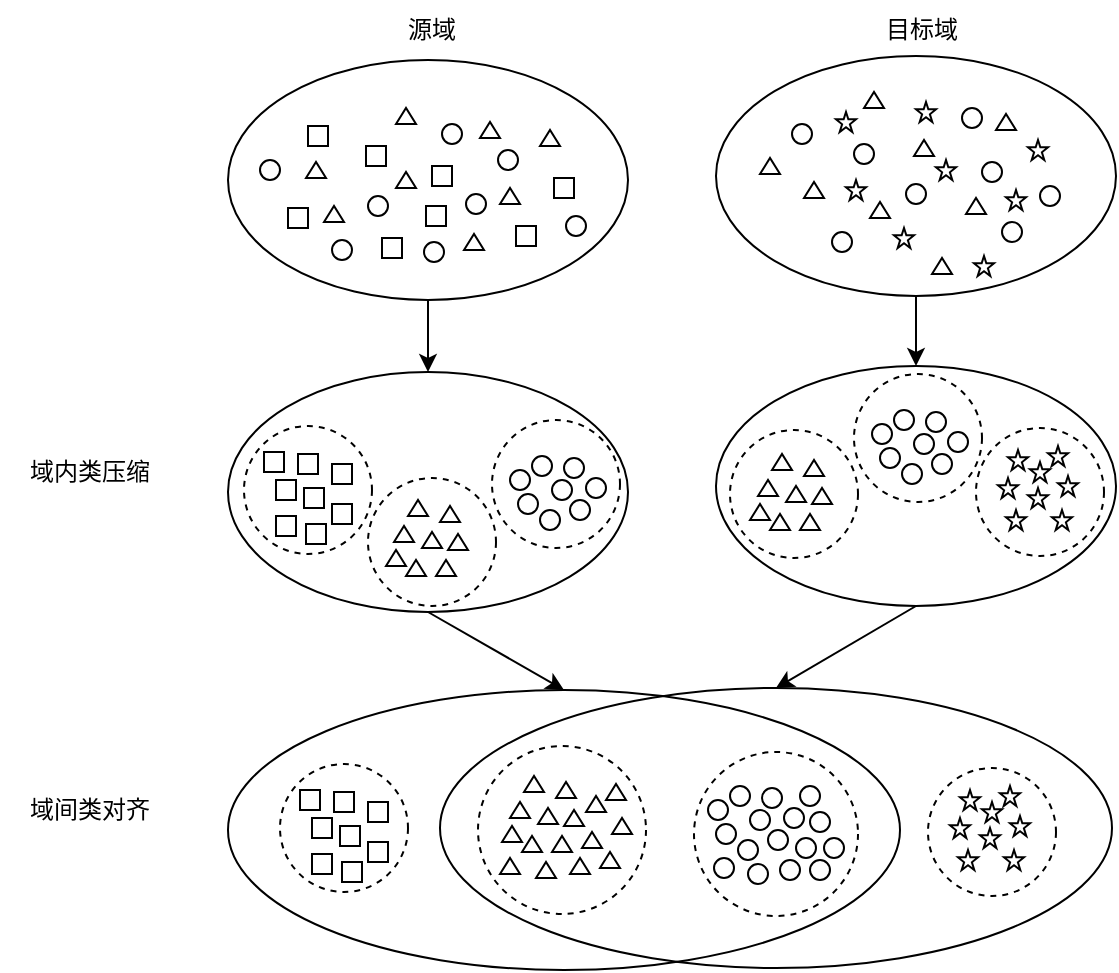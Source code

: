 <mxfile version="20.8.4" type="github">
  <diagram id="UIQf2Zyly3MtFe-4tsnq" name="第 1 页">
    <mxGraphModel dx="1221" dy="731" grid="1" gridSize="10" guides="1" tooltips="1" connect="1" arrows="1" fold="1" page="1" pageScale="1" pageWidth="827" pageHeight="1169" math="0" shadow="0">
      <root>
        <mxCell id="0" />
        <mxCell id="1" parent="0" />
        <mxCell id="M1gGGHgAKyljeOJT9MuP-202" style="edgeStyle=none;rounded=0;orthogonalLoop=1;jettySize=auto;html=1;exitX=0.5;exitY=1;exitDx=0;exitDy=0;entryX=0.5;entryY=0;entryDx=0;entryDy=0;" edge="1" parent="1" source="M1gGGHgAKyljeOJT9MuP-139" target="M1gGGHgAKyljeOJT9MuP-141">
          <mxGeometry relative="1" as="geometry" />
        </mxCell>
        <mxCell id="M1gGGHgAKyljeOJT9MuP-139" value="" style="ellipse;whiteSpace=wrap;html=1;" vertex="1" parent="1">
          <mxGeometry x="398" y="288" width="200" height="120" as="geometry" />
        </mxCell>
        <mxCell id="M1gGGHgAKyljeOJT9MuP-200" style="rounded=0;orthogonalLoop=1;jettySize=auto;html=1;exitX=0.5;exitY=1;exitDx=0;exitDy=0;entryX=0.5;entryY=0;entryDx=0;entryDy=0;" edge="1" parent="1" source="M1gGGHgAKyljeOJT9MuP-138" target="M1gGGHgAKyljeOJT9MuP-140">
          <mxGeometry relative="1" as="geometry" />
        </mxCell>
        <mxCell id="M1gGGHgAKyljeOJT9MuP-138" value="" style="ellipse;whiteSpace=wrap;html=1;" vertex="1" parent="1">
          <mxGeometry x="154" y="291" width="200" height="120" as="geometry" />
        </mxCell>
        <mxCell id="M1gGGHgAKyljeOJT9MuP-112" value="" style="ellipse;whiteSpace=wrap;html=1;aspect=fixed;shadow=0;dashed=1;" vertex="1" parent="1">
          <mxGeometry x="528" y="319" width="64" height="64" as="geometry" />
        </mxCell>
        <mxCell id="M1gGGHgAKyljeOJT9MuP-103" value="" style="ellipse;whiteSpace=wrap;html=1;aspect=fixed;shadow=0;dashed=1;" vertex="1" parent="1">
          <mxGeometry x="405" y="320" width="64" height="64" as="geometry" />
        </mxCell>
        <mxCell id="M1gGGHgAKyljeOJT9MuP-57" value="" style="ellipse;whiteSpace=wrap;html=1;aspect=fixed;shadow=0;dashed=1;" vertex="1" parent="1">
          <mxGeometry x="224" y="344" width="64" height="64" as="geometry" />
        </mxCell>
        <mxCell id="M1gGGHgAKyljeOJT9MuP-198" style="edgeStyle=orthogonalEdgeStyle;rounded=0;orthogonalLoop=1;jettySize=auto;html=1;exitX=0.5;exitY=1;exitDx=0;exitDy=0;entryX=0.5;entryY=0;entryDx=0;entryDy=0;" edge="1" parent="1" source="M1gGGHgAKyljeOJT9MuP-1" target="M1gGGHgAKyljeOJT9MuP-138">
          <mxGeometry relative="1" as="geometry" />
        </mxCell>
        <mxCell id="M1gGGHgAKyljeOJT9MuP-1" value="" style="ellipse;whiteSpace=wrap;html=1;" vertex="1" parent="1">
          <mxGeometry x="154" y="135" width="200" height="120" as="geometry" />
        </mxCell>
        <mxCell id="M1gGGHgAKyljeOJT9MuP-12" value="" style="verticalLabelPosition=bottom;verticalAlign=top;html=1;shape=mxgraph.basic.acute_triangle;dx=0.5;" vertex="1" parent="1">
          <mxGeometry x="244" y="355" width="10" height="8" as="geometry" />
        </mxCell>
        <mxCell id="M1gGGHgAKyljeOJT9MuP-16" value="源域" style="text;html=1;strokeColor=none;fillColor=none;align=center;verticalAlign=middle;whiteSpace=wrap;rounded=0;" vertex="1" parent="1">
          <mxGeometry x="226" y="105" width="60" height="30" as="geometry" />
        </mxCell>
        <mxCell id="M1gGGHgAKyljeOJT9MuP-17" value="目标域" style="text;html=1;strokeColor=none;fillColor=none;align=center;verticalAlign=middle;whiteSpace=wrap;rounded=0;" vertex="1" parent="1">
          <mxGeometry x="471" y="105" width="60" height="30" as="geometry" />
        </mxCell>
        <mxCell id="M1gGGHgAKyljeOJT9MuP-39" value="" style="verticalLabelPosition=bottom;verticalAlign=top;html=1;shape=mxgraph.basic.acute_triangle;dx=0.5;" vertex="1" parent="1">
          <mxGeometry x="237" y="368" width="10" height="8" as="geometry" />
        </mxCell>
        <mxCell id="M1gGGHgAKyljeOJT9MuP-40" value="" style="verticalLabelPosition=bottom;verticalAlign=top;html=1;shape=mxgraph.basic.acute_triangle;dx=0.5;" vertex="1" parent="1">
          <mxGeometry x="260" y="358" width="10" height="8" as="geometry" />
        </mxCell>
        <mxCell id="M1gGGHgAKyljeOJT9MuP-41" value="" style="verticalLabelPosition=bottom;verticalAlign=top;html=1;shape=mxgraph.basic.acute_triangle;dx=0.5;" vertex="1" parent="1">
          <mxGeometry x="251" y="371" width="10" height="8" as="geometry" />
        </mxCell>
        <mxCell id="M1gGGHgAKyljeOJT9MuP-42" value="" style="verticalLabelPosition=bottom;verticalAlign=top;html=1;shape=mxgraph.basic.acute_triangle;dx=0.5;" vertex="1" parent="1">
          <mxGeometry x="264" y="372" width="10" height="8" as="geometry" />
        </mxCell>
        <mxCell id="M1gGGHgAKyljeOJT9MuP-43" value="" style="verticalLabelPosition=bottom;verticalAlign=top;html=1;shape=mxgraph.basic.acute_triangle;dx=0.5;" vertex="1" parent="1">
          <mxGeometry x="243" y="385" width="10" height="8" as="geometry" />
        </mxCell>
        <mxCell id="M1gGGHgAKyljeOJT9MuP-44" value="" style="verticalLabelPosition=bottom;verticalAlign=top;html=1;shape=mxgraph.basic.acute_triangle;dx=0.5;" vertex="1" parent="1">
          <mxGeometry x="258" y="385" width="10" height="8" as="geometry" />
        </mxCell>
        <mxCell id="M1gGGHgAKyljeOJT9MuP-45" value="" style="verticalLabelPosition=bottom;verticalAlign=top;html=1;shape=mxgraph.basic.acute_triangle;dx=0.5;" vertex="1" parent="1">
          <mxGeometry x="233" y="380" width="10" height="8" as="geometry" />
        </mxCell>
        <mxCell id="M1gGGHgAKyljeOJT9MuP-58" value="" style="ellipse;whiteSpace=wrap;html=1;aspect=fixed;shadow=0;dashed=1;" vertex="1" parent="1">
          <mxGeometry x="162" y="318" width="64" height="64" as="geometry" />
        </mxCell>
        <mxCell id="M1gGGHgAKyljeOJT9MuP-10" value="" style="verticalLabelPosition=bottom;verticalAlign=top;html=1;shape=mxgraph.basic.rect;fillColor2=none;strokeWidth=1;size=20;indent=5;" vertex="1" parent="1">
          <mxGeometry x="172" y="331" width="10" height="10" as="geometry" />
        </mxCell>
        <mxCell id="M1gGGHgAKyljeOJT9MuP-32" value="" style="verticalLabelPosition=bottom;verticalAlign=top;html=1;shape=mxgraph.basic.rect;fillColor2=none;strokeWidth=1;size=20;indent=5;" vertex="1" parent="1">
          <mxGeometry x="178" y="345" width="10" height="10" as="geometry" />
        </mxCell>
        <mxCell id="M1gGGHgAKyljeOJT9MuP-33" value="" style="verticalLabelPosition=bottom;verticalAlign=top;html=1;shape=mxgraph.basic.rect;fillColor2=none;strokeWidth=1;size=20;indent=5;" vertex="1" parent="1">
          <mxGeometry x="192" y="349" width="10" height="10" as="geometry" />
        </mxCell>
        <mxCell id="M1gGGHgAKyljeOJT9MuP-34" value="" style="verticalLabelPosition=bottom;verticalAlign=top;html=1;shape=mxgraph.basic.rect;fillColor2=none;strokeWidth=1;size=20;indent=5;" vertex="1" parent="1">
          <mxGeometry x="189" y="332" width="10" height="10" as="geometry" />
        </mxCell>
        <mxCell id="M1gGGHgAKyljeOJT9MuP-35" value="" style="verticalLabelPosition=bottom;verticalAlign=top;html=1;shape=mxgraph.basic.rect;fillColor2=none;strokeWidth=1;size=20;indent=5;" vertex="1" parent="1">
          <mxGeometry x="206" y="337" width="10" height="10" as="geometry" />
        </mxCell>
        <mxCell id="M1gGGHgAKyljeOJT9MuP-36" value="" style="verticalLabelPosition=bottom;verticalAlign=top;html=1;shape=mxgraph.basic.rect;fillColor2=none;strokeWidth=1;size=20;indent=5;" vertex="1" parent="1">
          <mxGeometry x="178" y="363" width="10" height="10" as="geometry" />
        </mxCell>
        <mxCell id="M1gGGHgAKyljeOJT9MuP-37" value="" style="verticalLabelPosition=bottom;verticalAlign=top;html=1;shape=mxgraph.basic.rect;fillColor2=none;strokeWidth=1;size=20;indent=5;" vertex="1" parent="1">
          <mxGeometry x="206" y="357" width="10" height="10" as="geometry" />
        </mxCell>
        <mxCell id="M1gGGHgAKyljeOJT9MuP-38" value="" style="verticalLabelPosition=bottom;verticalAlign=top;html=1;shape=mxgraph.basic.rect;fillColor2=none;strokeWidth=1;size=20;indent=5;" vertex="1" parent="1">
          <mxGeometry x="193" y="367" width="10" height="10" as="geometry" />
        </mxCell>
        <mxCell id="M1gGGHgAKyljeOJT9MuP-56" value="" style="ellipse;whiteSpace=wrap;html=1;aspect=fixed;shadow=0;dashed=1;" vertex="1" parent="1">
          <mxGeometry x="286" y="315" width="64" height="64" as="geometry" />
        </mxCell>
        <mxCell id="M1gGGHgAKyljeOJT9MuP-46" value="" style="ellipse;whiteSpace=wrap;html=1;aspect=fixed;" vertex="1" parent="1">
          <mxGeometry x="306" y="333" width="10" height="10" as="geometry" />
        </mxCell>
        <mxCell id="M1gGGHgAKyljeOJT9MuP-47" value="" style="ellipse;whiteSpace=wrap;html=1;aspect=fixed;" vertex="1" parent="1">
          <mxGeometry x="316" y="345" width="10" height="10" as="geometry" />
        </mxCell>
        <mxCell id="M1gGGHgAKyljeOJT9MuP-48" value="" style="ellipse;whiteSpace=wrap;html=1;aspect=fixed;" vertex="1" parent="1">
          <mxGeometry x="299" y="352" width="10" height="10" as="geometry" />
        </mxCell>
        <mxCell id="M1gGGHgAKyljeOJT9MuP-49" value="" style="ellipse;whiteSpace=wrap;html=1;aspect=fixed;" vertex="1" parent="1">
          <mxGeometry x="310" y="360" width="10" height="10" as="geometry" />
        </mxCell>
        <mxCell id="M1gGGHgAKyljeOJT9MuP-50" value="" style="ellipse;whiteSpace=wrap;html=1;aspect=fixed;" vertex="1" parent="1">
          <mxGeometry x="325" y="355" width="10" height="10" as="geometry" />
        </mxCell>
        <mxCell id="M1gGGHgAKyljeOJT9MuP-51" value="" style="ellipse;whiteSpace=wrap;html=1;aspect=fixed;" vertex="1" parent="1">
          <mxGeometry x="322" y="334" width="10" height="10" as="geometry" />
        </mxCell>
        <mxCell id="M1gGGHgAKyljeOJT9MuP-52" value="" style="ellipse;whiteSpace=wrap;html=1;aspect=fixed;" vertex="1" parent="1">
          <mxGeometry x="295" y="340" width="10" height="10" as="geometry" />
        </mxCell>
        <mxCell id="M1gGGHgAKyljeOJT9MuP-53" value="" style="ellipse;whiteSpace=wrap;html=1;aspect=fixed;" vertex="1" parent="1">
          <mxGeometry x="333" y="344" width="10" height="10" as="geometry" />
        </mxCell>
        <mxCell id="M1gGGHgAKyljeOJT9MuP-59" value="" style="verticalLabelPosition=bottom;verticalAlign=top;html=1;shape=mxgraph.basic.rect;fillColor2=none;strokeWidth=1;size=20;indent=5;" vertex="1" parent="1">
          <mxGeometry x="194" y="168" width="10" height="10" as="geometry" />
        </mxCell>
        <mxCell id="M1gGGHgAKyljeOJT9MuP-60" value="" style="verticalLabelPosition=bottom;verticalAlign=top;html=1;shape=mxgraph.basic.acute_triangle;dx=0.5;" vertex="1" parent="1">
          <mxGeometry x="280" y="166" width="10" height="8" as="geometry" />
        </mxCell>
        <mxCell id="M1gGGHgAKyljeOJT9MuP-61" value="" style="ellipse;whiteSpace=wrap;html=1;aspect=fixed;" vertex="1" parent="1">
          <mxGeometry x="224" y="203" width="10" height="10" as="geometry" />
        </mxCell>
        <mxCell id="M1gGGHgAKyljeOJT9MuP-62" value="" style="verticalLabelPosition=bottom;verticalAlign=top;html=1;shape=mxgraph.basic.rect;fillColor2=none;strokeWidth=1;size=20;indent=5;" vertex="1" parent="1">
          <mxGeometry x="223" y="178" width="10" height="10" as="geometry" />
        </mxCell>
        <mxCell id="M1gGGHgAKyljeOJT9MuP-63" value="" style="verticalLabelPosition=bottom;verticalAlign=top;html=1;shape=mxgraph.basic.rect;fillColor2=none;strokeWidth=1;size=20;indent=5;" vertex="1" parent="1">
          <mxGeometry x="256" y="188" width="10" height="10" as="geometry" />
        </mxCell>
        <mxCell id="M1gGGHgAKyljeOJT9MuP-64" value="" style="verticalLabelPosition=bottom;verticalAlign=top;html=1;shape=mxgraph.basic.rect;fillColor2=none;strokeWidth=1;size=20;indent=5;" vertex="1" parent="1">
          <mxGeometry x="231" y="224" width="10" height="10" as="geometry" />
        </mxCell>
        <mxCell id="M1gGGHgAKyljeOJT9MuP-65" value="" style="verticalLabelPosition=bottom;verticalAlign=top;html=1;shape=mxgraph.basic.rect;fillColor2=none;strokeWidth=1;size=20;indent=5;" vertex="1" parent="1">
          <mxGeometry x="253" y="208" width="10" height="10" as="geometry" />
        </mxCell>
        <mxCell id="M1gGGHgAKyljeOJT9MuP-66" value="" style="verticalLabelPosition=bottom;verticalAlign=top;html=1;shape=mxgraph.basic.rect;fillColor2=none;strokeWidth=1;size=20;indent=5;" vertex="1" parent="1">
          <mxGeometry x="298" y="218" width="10" height="10" as="geometry" />
        </mxCell>
        <mxCell id="M1gGGHgAKyljeOJT9MuP-67" value="" style="verticalLabelPosition=bottom;verticalAlign=top;html=1;shape=mxgraph.basic.rect;fillColor2=none;strokeWidth=1;size=20;indent=5;" vertex="1" parent="1">
          <mxGeometry x="317" y="194" width="10" height="10" as="geometry" />
        </mxCell>
        <mxCell id="M1gGGHgAKyljeOJT9MuP-68" value="" style="verticalLabelPosition=bottom;verticalAlign=top;html=1;shape=mxgraph.basic.rect;fillColor2=none;strokeWidth=1;size=20;indent=5;" vertex="1" parent="1">
          <mxGeometry x="184" y="209" width="10" height="10" as="geometry" />
        </mxCell>
        <mxCell id="M1gGGHgAKyljeOJT9MuP-70" value="" style="verticalLabelPosition=bottom;verticalAlign=top;html=1;shape=mxgraph.basic.acute_triangle;dx=0.5;" vertex="1" parent="1">
          <mxGeometry x="290" y="199" width="10" height="8" as="geometry" />
        </mxCell>
        <mxCell id="M1gGGHgAKyljeOJT9MuP-71" value="" style="verticalLabelPosition=bottom;verticalAlign=top;html=1;shape=mxgraph.basic.acute_triangle;dx=0.5;" vertex="1" parent="1">
          <mxGeometry x="193" y="186" width="10" height="8" as="geometry" />
        </mxCell>
        <mxCell id="M1gGGHgAKyljeOJT9MuP-72" value="" style="verticalLabelPosition=bottom;verticalAlign=top;html=1;shape=mxgraph.basic.acute_triangle;dx=0.5;" vertex="1" parent="1">
          <mxGeometry x="310" y="170" width="10" height="8" as="geometry" />
        </mxCell>
        <mxCell id="M1gGGHgAKyljeOJT9MuP-73" value="" style="verticalLabelPosition=bottom;verticalAlign=top;html=1;shape=mxgraph.basic.acute_triangle;dx=0.5;" vertex="1" parent="1">
          <mxGeometry x="202" y="208" width="10" height="8" as="geometry" />
        </mxCell>
        <mxCell id="M1gGGHgAKyljeOJT9MuP-74" value="" style="verticalLabelPosition=bottom;verticalAlign=top;html=1;shape=mxgraph.basic.acute_triangle;dx=0.5;" vertex="1" parent="1">
          <mxGeometry x="272" y="222" width="10" height="8" as="geometry" />
        </mxCell>
        <mxCell id="M1gGGHgAKyljeOJT9MuP-75" value="" style="verticalLabelPosition=bottom;verticalAlign=top;html=1;shape=mxgraph.basic.acute_triangle;dx=0.5;" vertex="1" parent="1">
          <mxGeometry x="238" y="159" width="10" height="8" as="geometry" />
        </mxCell>
        <mxCell id="M1gGGHgAKyljeOJT9MuP-76" value="" style="verticalLabelPosition=bottom;verticalAlign=top;html=1;shape=mxgraph.basic.acute_triangle;dx=0.5;" vertex="1" parent="1">
          <mxGeometry x="238" y="191" width="10" height="8" as="geometry" />
        </mxCell>
        <mxCell id="M1gGGHgAKyljeOJT9MuP-77" value="" style="ellipse;whiteSpace=wrap;html=1;aspect=fixed;" vertex="1" parent="1">
          <mxGeometry x="170" y="185" width="10" height="10" as="geometry" />
        </mxCell>
        <mxCell id="M1gGGHgAKyljeOJT9MuP-78" value="" style="ellipse;whiteSpace=wrap;html=1;aspect=fixed;" vertex="1" parent="1">
          <mxGeometry x="252" y="226" width="10" height="10" as="geometry" />
        </mxCell>
        <mxCell id="M1gGGHgAKyljeOJT9MuP-79" value="" style="ellipse;whiteSpace=wrap;html=1;aspect=fixed;" vertex="1" parent="1">
          <mxGeometry x="273" y="202" width="10" height="10" as="geometry" />
        </mxCell>
        <mxCell id="M1gGGHgAKyljeOJT9MuP-80" value="" style="ellipse;whiteSpace=wrap;html=1;aspect=fixed;" vertex="1" parent="1">
          <mxGeometry x="261" y="167" width="10" height="10" as="geometry" />
        </mxCell>
        <mxCell id="M1gGGHgAKyljeOJT9MuP-81" value="" style="ellipse;whiteSpace=wrap;html=1;aspect=fixed;" vertex="1" parent="1">
          <mxGeometry x="289" y="180" width="10" height="10" as="geometry" />
        </mxCell>
        <mxCell id="M1gGGHgAKyljeOJT9MuP-82" value="" style="ellipse;whiteSpace=wrap;html=1;aspect=fixed;" vertex="1" parent="1">
          <mxGeometry x="206" y="225" width="10" height="10" as="geometry" />
        </mxCell>
        <mxCell id="M1gGGHgAKyljeOJT9MuP-83" value="" style="ellipse;whiteSpace=wrap;html=1;aspect=fixed;" vertex="1" parent="1">
          <mxGeometry x="323" y="213" width="10" height="10" as="geometry" />
        </mxCell>
        <mxCell id="M1gGGHgAKyljeOJT9MuP-199" style="edgeStyle=orthogonalEdgeStyle;rounded=0;orthogonalLoop=1;jettySize=auto;html=1;exitX=0.5;exitY=1;exitDx=0;exitDy=0;entryX=0.5;entryY=0;entryDx=0;entryDy=0;" edge="1" parent="1" source="M1gGGHgAKyljeOJT9MuP-85" target="M1gGGHgAKyljeOJT9MuP-139">
          <mxGeometry relative="1" as="geometry" />
        </mxCell>
        <mxCell id="M1gGGHgAKyljeOJT9MuP-85" value="" style="ellipse;whiteSpace=wrap;html=1;" vertex="1" parent="1">
          <mxGeometry x="398" y="133" width="200" height="120" as="geometry" />
        </mxCell>
        <mxCell id="M1gGGHgAKyljeOJT9MuP-86" value="" style="verticalLabelPosition=bottom;verticalAlign=top;html=1;shape=mxgraph.basic.acute_triangle;dx=0.5;" vertex="1" parent="1">
          <mxGeometry x="426" y="332" width="10" height="8" as="geometry" />
        </mxCell>
        <mxCell id="M1gGGHgAKyljeOJT9MuP-87" value="" style="verticalLabelPosition=bottom;verticalAlign=top;html=1;shape=mxgraph.basic.acute_triangle;dx=0.5;" vertex="1" parent="1">
          <mxGeometry x="419" y="345" width="10" height="8" as="geometry" />
        </mxCell>
        <mxCell id="M1gGGHgAKyljeOJT9MuP-88" value="" style="verticalLabelPosition=bottom;verticalAlign=top;html=1;shape=mxgraph.basic.acute_triangle;dx=0.5;" vertex="1" parent="1">
          <mxGeometry x="442" y="335" width="10" height="8" as="geometry" />
        </mxCell>
        <mxCell id="M1gGGHgAKyljeOJT9MuP-89" value="" style="verticalLabelPosition=bottom;verticalAlign=top;html=1;shape=mxgraph.basic.acute_triangle;dx=0.5;" vertex="1" parent="1">
          <mxGeometry x="433" y="348" width="10" height="8" as="geometry" />
        </mxCell>
        <mxCell id="M1gGGHgAKyljeOJT9MuP-90" value="" style="verticalLabelPosition=bottom;verticalAlign=top;html=1;shape=mxgraph.basic.acute_triangle;dx=0.5;" vertex="1" parent="1">
          <mxGeometry x="446" y="349" width="10" height="8" as="geometry" />
        </mxCell>
        <mxCell id="M1gGGHgAKyljeOJT9MuP-91" value="" style="verticalLabelPosition=bottom;verticalAlign=top;html=1;shape=mxgraph.basic.acute_triangle;dx=0.5;" vertex="1" parent="1">
          <mxGeometry x="425" y="362" width="10" height="8" as="geometry" />
        </mxCell>
        <mxCell id="M1gGGHgAKyljeOJT9MuP-92" value="" style="verticalLabelPosition=bottom;verticalAlign=top;html=1;shape=mxgraph.basic.acute_triangle;dx=0.5;" vertex="1" parent="1">
          <mxGeometry x="440" y="362" width="10" height="8" as="geometry" />
        </mxCell>
        <mxCell id="M1gGGHgAKyljeOJT9MuP-93" value="" style="verticalLabelPosition=bottom;verticalAlign=top;html=1;shape=mxgraph.basic.acute_triangle;dx=0.5;" vertex="1" parent="1">
          <mxGeometry x="415" y="357" width="10" height="8" as="geometry" />
        </mxCell>
        <mxCell id="M1gGGHgAKyljeOJT9MuP-94" value="" style="ellipse;whiteSpace=wrap;html=1;aspect=fixed;shadow=0;dashed=1;" vertex="1" parent="1">
          <mxGeometry x="467" y="292" width="64" height="64" as="geometry" />
        </mxCell>
        <mxCell id="M1gGGHgAKyljeOJT9MuP-95" value="" style="ellipse;whiteSpace=wrap;html=1;aspect=fixed;" vertex="1" parent="1">
          <mxGeometry x="487" y="310" width="10" height="10" as="geometry" />
        </mxCell>
        <mxCell id="M1gGGHgAKyljeOJT9MuP-96" value="" style="ellipse;whiteSpace=wrap;html=1;aspect=fixed;" vertex="1" parent="1">
          <mxGeometry x="497" y="322" width="10" height="10" as="geometry" />
        </mxCell>
        <mxCell id="M1gGGHgAKyljeOJT9MuP-97" value="" style="ellipse;whiteSpace=wrap;html=1;aspect=fixed;" vertex="1" parent="1">
          <mxGeometry x="480" y="329" width="10" height="10" as="geometry" />
        </mxCell>
        <mxCell id="M1gGGHgAKyljeOJT9MuP-98" value="" style="ellipse;whiteSpace=wrap;html=1;aspect=fixed;" vertex="1" parent="1">
          <mxGeometry x="491" y="337" width="10" height="10" as="geometry" />
        </mxCell>
        <mxCell id="M1gGGHgAKyljeOJT9MuP-99" value="" style="ellipse;whiteSpace=wrap;html=1;aspect=fixed;" vertex="1" parent="1">
          <mxGeometry x="506" y="332" width="10" height="10" as="geometry" />
        </mxCell>
        <mxCell id="M1gGGHgAKyljeOJT9MuP-100" value="" style="ellipse;whiteSpace=wrap;html=1;aspect=fixed;" vertex="1" parent="1">
          <mxGeometry x="503" y="311" width="10" height="10" as="geometry" />
        </mxCell>
        <mxCell id="M1gGGHgAKyljeOJT9MuP-101" value="" style="ellipse;whiteSpace=wrap;html=1;aspect=fixed;" vertex="1" parent="1">
          <mxGeometry x="476" y="317" width="10" height="10" as="geometry" />
        </mxCell>
        <mxCell id="M1gGGHgAKyljeOJT9MuP-102" value="" style="ellipse;whiteSpace=wrap;html=1;aspect=fixed;" vertex="1" parent="1">
          <mxGeometry x="514" y="321" width="10" height="10" as="geometry" />
        </mxCell>
        <mxCell id="M1gGGHgAKyljeOJT9MuP-104" value="" style="verticalLabelPosition=bottom;verticalAlign=top;html=1;shape=mxgraph.basic.star;shadow=0;" vertex="1" parent="1">
          <mxGeometry x="544" y="330" width="10" height="10" as="geometry" />
        </mxCell>
        <mxCell id="M1gGGHgAKyljeOJT9MuP-105" value="" style="verticalLabelPosition=bottom;verticalAlign=top;html=1;shape=mxgraph.basic.star;shadow=0;" vertex="1" parent="1">
          <mxGeometry x="554" y="349" width="10" height="10" as="geometry" />
        </mxCell>
        <mxCell id="M1gGGHgAKyljeOJT9MuP-106" value="" style="verticalLabelPosition=bottom;verticalAlign=top;html=1;shape=mxgraph.basic.star;shadow=0;" vertex="1" parent="1">
          <mxGeometry x="564" y="328" width="10" height="10" as="geometry" />
        </mxCell>
        <mxCell id="M1gGGHgAKyljeOJT9MuP-107" value="" style="verticalLabelPosition=bottom;verticalAlign=top;html=1;shape=mxgraph.basic.star;shadow=0;" vertex="1" parent="1">
          <mxGeometry x="569" y="343" width="10" height="10" as="geometry" />
        </mxCell>
        <mxCell id="M1gGGHgAKyljeOJT9MuP-108" value="" style="verticalLabelPosition=bottom;verticalAlign=top;html=1;shape=mxgraph.basic.star;shadow=0;" vertex="1" parent="1">
          <mxGeometry x="539" y="344" width="10" height="10" as="geometry" />
        </mxCell>
        <mxCell id="M1gGGHgAKyljeOJT9MuP-109" value="" style="verticalLabelPosition=bottom;verticalAlign=top;html=1;shape=mxgraph.basic.star;shadow=0;" vertex="1" parent="1">
          <mxGeometry x="543" y="360" width="10" height="10" as="geometry" />
        </mxCell>
        <mxCell id="M1gGGHgAKyljeOJT9MuP-110" value="" style="verticalLabelPosition=bottom;verticalAlign=top;html=1;shape=mxgraph.basic.star;shadow=0;" vertex="1" parent="1">
          <mxGeometry x="566" y="360" width="10" height="10" as="geometry" />
        </mxCell>
        <mxCell id="M1gGGHgAKyljeOJT9MuP-111" value="" style="verticalLabelPosition=bottom;verticalAlign=top;html=1;shape=mxgraph.basic.star;shadow=0;" vertex="1" parent="1">
          <mxGeometry x="555" y="336" width="10" height="10" as="geometry" />
        </mxCell>
        <mxCell id="M1gGGHgAKyljeOJT9MuP-113" value="" style="ellipse;whiteSpace=wrap;html=1;aspect=fixed;" vertex="1" parent="1">
          <mxGeometry x="436" y="167" width="10" height="10" as="geometry" />
        </mxCell>
        <mxCell id="M1gGGHgAKyljeOJT9MuP-114" value="" style="verticalLabelPosition=bottom;verticalAlign=top;html=1;shape=mxgraph.basic.acute_triangle;dx=0.5;" vertex="1" parent="1">
          <mxGeometry x="442" y="196" width="10" height="8" as="geometry" />
        </mxCell>
        <mxCell id="M1gGGHgAKyljeOJT9MuP-115" value="" style="verticalLabelPosition=bottom;verticalAlign=top;html=1;shape=mxgraph.basic.star;shadow=0;" vertex="1" parent="1">
          <mxGeometry x="554" y="175" width="10" height="10" as="geometry" />
        </mxCell>
        <mxCell id="M1gGGHgAKyljeOJT9MuP-116" value="" style="ellipse;whiteSpace=wrap;html=1;aspect=fixed;" vertex="1" parent="1">
          <mxGeometry x="467" y="177" width="10" height="10" as="geometry" />
        </mxCell>
        <mxCell id="M1gGGHgAKyljeOJT9MuP-117" value="" style="ellipse;whiteSpace=wrap;html=1;aspect=fixed;" vertex="1" parent="1">
          <mxGeometry x="456" y="221" width="10" height="10" as="geometry" />
        </mxCell>
        <mxCell id="M1gGGHgAKyljeOJT9MuP-118" value="" style="ellipse;whiteSpace=wrap;html=1;aspect=fixed;" vertex="1" parent="1">
          <mxGeometry x="493" y="197" width="10" height="10" as="geometry" />
        </mxCell>
        <mxCell id="M1gGGHgAKyljeOJT9MuP-119" value="" style="ellipse;whiteSpace=wrap;html=1;aspect=fixed;" vertex="1" parent="1">
          <mxGeometry x="531" y="186" width="10" height="10" as="geometry" />
        </mxCell>
        <mxCell id="M1gGGHgAKyljeOJT9MuP-120" value="" style="ellipse;whiteSpace=wrap;html=1;aspect=fixed;" vertex="1" parent="1">
          <mxGeometry x="541" y="216" width="10" height="10" as="geometry" />
        </mxCell>
        <mxCell id="M1gGGHgAKyljeOJT9MuP-121" value="" style="ellipse;whiteSpace=wrap;html=1;aspect=fixed;" vertex="1" parent="1">
          <mxGeometry x="560" y="198" width="10" height="10" as="geometry" />
        </mxCell>
        <mxCell id="M1gGGHgAKyljeOJT9MuP-122" value="" style="ellipse;whiteSpace=wrap;html=1;aspect=fixed;" vertex="1" parent="1">
          <mxGeometry x="521" y="159" width="10" height="10" as="geometry" />
        </mxCell>
        <mxCell id="M1gGGHgAKyljeOJT9MuP-123" value="" style="verticalLabelPosition=bottom;verticalAlign=top;html=1;shape=mxgraph.basic.acute_triangle;dx=0.5;" vertex="1" parent="1">
          <mxGeometry x="475" y="206" width="10" height="8" as="geometry" />
        </mxCell>
        <mxCell id="M1gGGHgAKyljeOJT9MuP-124" value="" style="verticalLabelPosition=bottom;verticalAlign=top;html=1;shape=mxgraph.basic.acute_triangle;dx=0.5;" vertex="1" parent="1">
          <mxGeometry x="506" y="234" width="10" height="8" as="geometry" />
        </mxCell>
        <mxCell id="M1gGGHgAKyljeOJT9MuP-125" value="" style="verticalLabelPosition=bottom;verticalAlign=top;html=1;shape=mxgraph.basic.acute_triangle;dx=0.5;" vertex="1" parent="1">
          <mxGeometry x="472" y="151" width="10" height="8" as="geometry" />
        </mxCell>
        <mxCell id="M1gGGHgAKyljeOJT9MuP-126" value="" style="verticalLabelPosition=bottom;verticalAlign=top;html=1;shape=mxgraph.basic.acute_triangle;dx=0.5;" vertex="1" parent="1">
          <mxGeometry x="497" y="175" width="10" height="8" as="geometry" />
        </mxCell>
        <mxCell id="M1gGGHgAKyljeOJT9MuP-127" value="" style="verticalLabelPosition=bottom;verticalAlign=top;html=1;shape=mxgraph.basic.acute_triangle;dx=0.5;" vertex="1" parent="1">
          <mxGeometry x="523" y="204" width="10" height="8" as="geometry" />
        </mxCell>
        <mxCell id="M1gGGHgAKyljeOJT9MuP-128" value="" style="verticalLabelPosition=bottom;verticalAlign=top;html=1;shape=mxgraph.basic.acute_triangle;dx=0.5;" vertex="1" parent="1">
          <mxGeometry x="420" y="184" width="10" height="8" as="geometry" />
        </mxCell>
        <mxCell id="M1gGGHgAKyljeOJT9MuP-129" value="" style="verticalLabelPosition=bottom;verticalAlign=top;html=1;shape=mxgraph.basic.acute_triangle;dx=0.5;" vertex="1" parent="1">
          <mxGeometry x="538" y="162" width="10" height="8" as="geometry" />
        </mxCell>
        <mxCell id="M1gGGHgAKyljeOJT9MuP-130" value="" style="verticalLabelPosition=bottom;verticalAlign=top;html=1;shape=mxgraph.basic.star;shadow=0;" vertex="1" parent="1">
          <mxGeometry x="508" y="185" width="10" height="10" as="geometry" />
        </mxCell>
        <mxCell id="M1gGGHgAKyljeOJT9MuP-131" value="" style="verticalLabelPosition=bottom;verticalAlign=top;html=1;shape=mxgraph.basic.star;shadow=0;" vertex="1" parent="1">
          <mxGeometry x="463" y="195" width="10" height="10" as="geometry" />
        </mxCell>
        <mxCell id="M1gGGHgAKyljeOJT9MuP-132" value="" style="verticalLabelPosition=bottom;verticalAlign=top;html=1;shape=mxgraph.basic.star;shadow=0;" vertex="1" parent="1">
          <mxGeometry x="487" y="219" width="10" height="10" as="geometry" />
        </mxCell>
        <mxCell id="M1gGGHgAKyljeOJT9MuP-133" value="" style="verticalLabelPosition=bottom;verticalAlign=top;html=1;shape=mxgraph.basic.star;shadow=0;" vertex="1" parent="1">
          <mxGeometry x="543" y="200" width="10" height="10" as="geometry" />
        </mxCell>
        <mxCell id="M1gGGHgAKyljeOJT9MuP-134" value="" style="verticalLabelPosition=bottom;verticalAlign=top;html=1;shape=mxgraph.basic.star;shadow=0;" vertex="1" parent="1">
          <mxGeometry x="527" y="233" width="10" height="10" as="geometry" />
        </mxCell>
        <mxCell id="M1gGGHgAKyljeOJT9MuP-135" value="" style="verticalLabelPosition=bottom;verticalAlign=top;html=1;shape=mxgraph.basic.star;shadow=0;" vertex="1" parent="1">
          <mxGeometry x="458" y="161" width="10" height="10" as="geometry" />
        </mxCell>
        <mxCell id="M1gGGHgAKyljeOJT9MuP-137" value="" style="verticalLabelPosition=bottom;verticalAlign=top;html=1;shape=mxgraph.basic.star;shadow=0;" vertex="1" parent="1">
          <mxGeometry x="498" y="156" width="10" height="10" as="geometry" />
        </mxCell>
        <mxCell id="M1gGGHgAKyljeOJT9MuP-140" value="" style="ellipse;whiteSpace=wrap;html=1;" vertex="1" parent="1">
          <mxGeometry x="154" y="450" width="336" height="140" as="geometry" />
        </mxCell>
        <mxCell id="M1gGGHgAKyljeOJT9MuP-141" value="" style="ellipse;whiteSpace=wrap;html=1;fillColor=none;" vertex="1" parent="1">
          <mxGeometry x="260" y="449" width="336" height="140" as="geometry" />
        </mxCell>
        <mxCell id="M1gGGHgAKyljeOJT9MuP-142" value="" style="ellipse;whiteSpace=wrap;html=1;aspect=fixed;shadow=0;dashed=1;" vertex="1" parent="1">
          <mxGeometry x="279" y="478" width="84" height="84" as="geometry" />
        </mxCell>
        <mxCell id="M1gGGHgAKyljeOJT9MuP-143" value="" style="verticalLabelPosition=bottom;verticalAlign=top;html=1;shape=mxgraph.basic.acute_triangle;dx=0.5;" vertex="1" parent="1">
          <mxGeometry x="302" y="493" width="10" height="8" as="geometry" />
        </mxCell>
        <mxCell id="M1gGGHgAKyljeOJT9MuP-144" value="" style="verticalLabelPosition=bottom;verticalAlign=top;html=1;shape=mxgraph.basic.acute_triangle;dx=0.5;" vertex="1" parent="1">
          <mxGeometry x="295" y="506" width="10" height="8" as="geometry" />
        </mxCell>
        <mxCell id="M1gGGHgAKyljeOJT9MuP-145" value="" style="verticalLabelPosition=bottom;verticalAlign=top;html=1;shape=mxgraph.basic.acute_triangle;dx=0.5;" vertex="1" parent="1">
          <mxGeometry x="318" y="496" width="10" height="8" as="geometry" />
        </mxCell>
        <mxCell id="M1gGGHgAKyljeOJT9MuP-146" value="" style="verticalLabelPosition=bottom;verticalAlign=top;html=1;shape=mxgraph.basic.acute_triangle;dx=0.5;" vertex="1" parent="1">
          <mxGeometry x="309" y="509" width="10" height="8" as="geometry" />
        </mxCell>
        <mxCell id="M1gGGHgAKyljeOJT9MuP-147" value="" style="verticalLabelPosition=bottom;verticalAlign=top;html=1;shape=mxgraph.basic.acute_triangle;dx=0.5;" vertex="1" parent="1">
          <mxGeometry x="322" y="510" width="10" height="8" as="geometry" />
        </mxCell>
        <mxCell id="M1gGGHgAKyljeOJT9MuP-148" value="" style="verticalLabelPosition=bottom;verticalAlign=top;html=1;shape=mxgraph.basic.acute_triangle;dx=0.5;" vertex="1" parent="1">
          <mxGeometry x="301" y="523" width="10" height="8" as="geometry" />
        </mxCell>
        <mxCell id="M1gGGHgAKyljeOJT9MuP-149" value="" style="verticalLabelPosition=bottom;verticalAlign=top;html=1;shape=mxgraph.basic.acute_triangle;dx=0.5;" vertex="1" parent="1">
          <mxGeometry x="316" y="523" width="10" height="8" as="geometry" />
        </mxCell>
        <mxCell id="M1gGGHgAKyljeOJT9MuP-150" value="" style="verticalLabelPosition=bottom;verticalAlign=top;html=1;shape=mxgraph.basic.acute_triangle;dx=0.5;" vertex="1" parent="1">
          <mxGeometry x="291" y="518" width="10" height="8" as="geometry" />
        </mxCell>
        <mxCell id="M1gGGHgAKyljeOJT9MuP-151" value="" style="ellipse;whiteSpace=wrap;html=1;aspect=fixed;shadow=0;dashed=1;" vertex="1" parent="1">
          <mxGeometry x="387" y="481" width="82" height="82" as="geometry" />
        </mxCell>
        <mxCell id="M1gGGHgAKyljeOJT9MuP-152" value="" style="ellipse;whiteSpace=wrap;html=1;aspect=fixed;" vertex="1" parent="1">
          <mxGeometry x="405" y="498" width="10" height="10" as="geometry" />
        </mxCell>
        <mxCell id="M1gGGHgAKyljeOJT9MuP-153" value="" style="ellipse;whiteSpace=wrap;html=1;aspect=fixed;" vertex="1" parent="1">
          <mxGeometry x="415" y="510" width="10" height="10" as="geometry" />
        </mxCell>
        <mxCell id="M1gGGHgAKyljeOJT9MuP-154" value="" style="ellipse;whiteSpace=wrap;html=1;aspect=fixed;" vertex="1" parent="1">
          <mxGeometry x="398" y="517" width="10" height="10" as="geometry" />
        </mxCell>
        <mxCell id="M1gGGHgAKyljeOJT9MuP-155" value="" style="ellipse;whiteSpace=wrap;html=1;aspect=fixed;" vertex="1" parent="1">
          <mxGeometry x="409" y="525" width="10" height="10" as="geometry" />
        </mxCell>
        <mxCell id="M1gGGHgAKyljeOJT9MuP-156" value="" style="ellipse;whiteSpace=wrap;html=1;aspect=fixed;" vertex="1" parent="1">
          <mxGeometry x="424" y="520" width="10" height="10" as="geometry" />
        </mxCell>
        <mxCell id="M1gGGHgAKyljeOJT9MuP-157" value="" style="ellipse;whiteSpace=wrap;html=1;aspect=fixed;" vertex="1" parent="1">
          <mxGeometry x="421" y="499" width="10" height="10" as="geometry" />
        </mxCell>
        <mxCell id="M1gGGHgAKyljeOJT9MuP-158" value="" style="ellipse;whiteSpace=wrap;html=1;aspect=fixed;" vertex="1" parent="1">
          <mxGeometry x="394" y="505" width="10" height="10" as="geometry" />
        </mxCell>
        <mxCell id="M1gGGHgAKyljeOJT9MuP-159" value="" style="ellipse;whiteSpace=wrap;html=1;aspect=fixed;" vertex="1" parent="1">
          <mxGeometry x="432" y="509" width="10" height="10" as="geometry" />
        </mxCell>
        <mxCell id="M1gGGHgAKyljeOJT9MuP-160" value="" style="verticalLabelPosition=bottom;verticalAlign=top;html=1;shape=mxgraph.basic.acute_triangle;dx=0.5;" vertex="1" parent="1">
          <mxGeometry x="333" y="503" width="10" height="8" as="geometry" />
        </mxCell>
        <mxCell id="M1gGGHgAKyljeOJT9MuP-161" value="" style="verticalLabelPosition=bottom;verticalAlign=top;html=1;shape=mxgraph.basic.acute_triangle;dx=0.5;" vertex="1" parent="1">
          <mxGeometry x="331" y="521" width="10" height="8" as="geometry" />
        </mxCell>
        <mxCell id="M1gGGHgAKyljeOJT9MuP-162" value="" style="verticalLabelPosition=bottom;verticalAlign=top;html=1;shape=mxgraph.basic.acute_triangle;dx=0.5;" vertex="1" parent="1">
          <mxGeometry x="325" y="534" width="10" height="8" as="geometry" />
        </mxCell>
        <mxCell id="M1gGGHgAKyljeOJT9MuP-163" value="" style="verticalLabelPosition=bottom;verticalAlign=top;html=1;shape=mxgraph.basic.acute_triangle;dx=0.5;" vertex="1" parent="1">
          <mxGeometry x="308" y="536" width="10" height="8" as="geometry" />
        </mxCell>
        <mxCell id="M1gGGHgAKyljeOJT9MuP-164" value="" style="verticalLabelPosition=bottom;verticalAlign=top;html=1;shape=mxgraph.basic.acute_triangle;dx=0.5;" vertex="1" parent="1">
          <mxGeometry x="290" y="534" width="10" height="8" as="geometry" />
        </mxCell>
        <mxCell id="M1gGGHgAKyljeOJT9MuP-165" value="" style="verticalLabelPosition=bottom;verticalAlign=top;html=1;shape=mxgraph.basic.acute_triangle;dx=0.5;" vertex="1" parent="1">
          <mxGeometry x="340" y="531" width="10" height="8" as="geometry" />
        </mxCell>
        <mxCell id="M1gGGHgAKyljeOJT9MuP-166" value="" style="verticalLabelPosition=bottom;verticalAlign=top;html=1;shape=mxgraph.basic.acute_triangle;dx=0.5;" vertex="1" parent="1">
          <mxGeometry x="346" y="514" width="10" height="8" as="geometry" />
        </mxCell>
        <mxCell id="M1gGGHgAKyljeOJT9MuP-167" value="" style="verticalLabelPosition=bottom;verticalAlign=top;html=1;shape=mxgraph.basic.acute_triangle;dx=0.5;" vertex="1" parent="1">
          <mxGeometry x="343" y="497" width="10" height="8" as="geometry" />
        </mxCell>
        <mxCell id="M1gGGHgAKyljeOJT9MuP-169" value="" style="ellipse;whiteSpace=wrap;html=1;aspect=fixed;" vertex="1" parent="1">
          <mxGeometry x="397" y="534" width="10" height="10" as="geometry" />
        </mxCell>
        <mxCell id="M1gGGHgAKyljeOJT9MuP-170" value="" style="ellipse;whiteSpace=wrap;html=1;aspect=fixed;" vertex="1" parent="1">
          <mxGeometry x="414" y="537" width="10" height="10" as="geometry" />
        </mxCell>
        <mxCell id="M1gGGHgAKyljeOJT9MuP-171" value="" style="ellipse;whiteSpace=wrap;html=1;aspect=fixed;" vertex="1" parent="1">
          <mxGeometry x="430" y="535" width="10" height="10" as="geometry" />
        </mxCell>
        <mxCell id="M1gGGHgAKyljeOJT9MuP-172" value="" style="ellipse;whiteSpace=wrap;html=1;aspect=fixed;" vertex="1" parent="1">
          <mxGeometry x="438" y="524" width="10" height="10" as="geometry" />
        </mxCell>
        <mxCell id="M1gGGHgAKyljeOJT9MuP-173" value="" style="ellipse;whiteSpace=wrap;html=1;aspect=fixed;" vertex="1" parent="1">
          <mxGeometry x="445" y="511" width="10" height="10" as="geometry" />
        </mxCell>
        <mxCell id="M1gGGHgAKyljeOJT9MuP-174" value="" style="ellipse;whiteSpace=wrap;html=1;aspect=fixed;" vertex="1" parent="1">
          <mxGeometry x="440" y="498" width="10" height="10" as="geometry" />
        </mxCell>
        <mxCell id="M1gGGHgAKyljeOJT9MuP-175" value="" style="ellipse;whiteSpace=wrap;html=1;aspect=fixed;" vertex="1" parent="1">
          <mxGeometry x="445" y="535" width="10" height="10" as="geometry" />
        </mxCell>
        <mxCell id="M1gGGHgAKyljeOJT9MuP-176" value="" style="ellipse;whiteSpace=wrap;html=1;aspect=fixed;" vertex="1" parent="1">
          <mxGeometry x="452" y="524" width="10" height="10" as="geometry" />
        </mxCell>
        <mxCell id="M1gGGHgAKyljeOJT9MuP-177" value="" style="ellipse;whiteSpace=wrap;html=1;aspect=fixed;shadow=0;dashed=1;" vertex="1" parent="1">
          <mxGeometry x="180" y="487" width="64" height="64" as="geometry" />
        </mxCell>
        <mxCell id="M1gGGHgAKyljeOJT9MuP-178" value="" style="verticalLabelPosition=bottom;verticalAlign=top;html=1;shape=mxgraph.basic.rect;fillColor2=none;strokeWidth=1;size=20;indent=5;" vertex="1" parent="1">
          <mxGeometry x="190" y="500" width="10" height="10" as="geometry" />
        </mxCell>
        <mxCell id="M1gGGHgAKyljeOJT9MuP-179" value="" style="verticalLabelPosition=bottom;verticalAlign=top;html=1;shape=mxgraph.basic.rect;fillColor2=none;strokeWidth=1;size=20;indent=5;" vertex="1" parent="1">
          <mxGeometry x="196" y="514" width="10" height="10" as="geometry" />
        </mxCell>
        <mxCell id="M1gGGHgAKyljeOJT9MuP-180" value="" style="verticalLabelPosition=bottom;verticalAlign=top;html=1;shape=mxgraph.basic.rect;fillColor2=none;strokeWidth=1;size=20;indent=5;" vertex="1" parent="1">
          <mxGeometry x="210" y="518" width="10" height="10" as="geometry" />
        </mxCell>
        <mxCell id="M1gGGHgAKyljeOJT9MuP-181" value="" style="verticalLabelPosition=bottom;verticalAlign=top;html=1;shape=mxgraph.basic.rect;fillColor2=none;strokeWidth=1;size=20;indent=5;" vertex="1" parent="1">
          <mxGeometry x="207" y="501" width="10" height="10" as="geometry" />
        </mxCell>
        <mxCell id="M1gGGHgAKyljeOJT9MuP-182" value="" style="verticalLabelPosition=bottom;verticalAlign=top;html=1;shape=mxgraph.basic.rect;fillColor2=none;strokeWidth=1;size=20;indent=5;" vertex="1" parent="1">
          <mxGeometry x="224" y="506" width="10" height="10" as="geometry" />
        </mxCell>
        <mxCell id="M1gGGHgAKyljeOJT9MuP-183" value="" style="verticalLabelPosition=bottom;verticalAlign=top;html=1;shape=mxgraph.basic.rect;fillColor2=none;strokeWidth=1;size=20;indent=5;" vertex="1" parent="1">
          <mxGeometry x="196" y="532" width="10" height="10" as="geometry" />
        </mxCell>
        <mxCell id="M1gGGHgAKyljeOJT9MuP-184" value="" style="verticalLabelPosition=bottom;verticalAlign=top;html=1;shape=mxgraph.basic.rect;fillColor2=none;strokeWidth=1;size=20;indent=5;" vertex="1" parent="1">
          <mxGeometry x="224" y="526" width="10" height="10" as="geometry" />
        </mxCell>
        <mxCell id="M1gGGHgAKyljeOJT9MuP-185" value="" style="verticalLabelPosition=bottom;verticalAlign=top;html=1;shape=mxgraph.basic.rect;fillColor2=none;strokeWidth=1;size=20;indent=5;" vertex="1" parent="1">
          <mxGeometry x="211" y="536" width="10" height="10" as="geometry" />
        </mxCell>
        <mxCell id="M1gGGHgAKyljeOJT9MuP-186" value="" style="ellipse;whiteSpace=wrap;html=1;aspect=fixed;shadow=0;dashed=1;" vertex="1" parent="1">
          <mxGeometry x="504" y="489" width="64" height="64" as="geometry" />
        </mxCell>
        <mxCell id="M1gGGHgAKyljeOJT9MuP-187" value="" style="verticalLabelPosition=bottom;verticalAlign=top;html=1;shape=mxgraph.basic.star;shadow=0;" vertex="1" parent="1">
          <mxGeometry x="520" y="500" width="10" height="10" as="geometry" />
        </mxCell>
        <mxCell id="M1gGGHgAKyljeOJT9MuP-188" value="" style="verticalLabelPosition=bottom;verticalAlign=top;html=1;shape=mxgraph.basic.star;shadow=0;" vertex="1" parent="1">
          <mxGeometry x="530" y="519" width="10" height="10" as="geometry" />
        </mxCell>
        <mxCell id="M1gGGHgAKyljeOJT9MuP-189" value="" style="verticalLabelPosition=bottom;verticalAlign=top;html=1;shape=mxgraph.basic.star;shadow=0;" vertex="1" parent="1">
          <mxGeometry x="540" y="498" width="10" height="10" as="geometry" />
        </mxCell>
        <mxCell id="M1gGGHgAKyljeOJT9MuP-190" value="" style="verticalLabelPosition=bottom;verticalAlign=top;html=1;shape=mxgraph.basic.star;shadow=0;" vertex="1" parent="1">
          <mxGeometry x="545" y="513" width="10" height="10" as="geometry" />
        </mxCell>
        <mxCell id="M1gGGHgAKyljeOJT9MuP-191" value="" style="verticalLabelPosition=bottom;verticalAlign=top;html=1;shape=mxgraph.basic.star;shadow=0;" vertex="1" parent="1">
          <mxGeometry x="515" y="514" width="10" height="10" as="geometry" />
        </mxCell>
        <mxCell id="M1gGGHgAKyljeOJT9MuP-192" value="" style="verticalLabelPosition=bottom;verticalAlign=top;html=1;shape=mxgraph.basic.star;shadow=0;" vertex="1" parent="1">
          <mxGeometry x="519" y="530" width="10" height="10" as="geometry" />
        </mxCell>
        <mxCell id="M1gGGHgAKyljeOJT9MuP-193" value="" style="verticalLabelPosition=bottom;verticalAlign=top;html=1;shape=mxgraph.basic.star;shadow=0;" vertex="1" parent="1">
          <mxGeometry x="542" y="530" width="10" height="10" as="geometry" />
        </mxCell>
        <mxCell id="M1gGGHgAKyljeOJT9MuP-194" value="" style="verticalLabelPosition=bottom;verticalAlign=top;html=1;shape=mxgraph.basic.star;shadow=0;" vertex="1" parent="1">
          <mxGeometry x="531" y="506" width="10" height="10" as="geometry" />
        </mxCell>
        <mxCell id="M1gGGHgAKyljeOJT9MuP-195" value="域内类压缩" style="text;html=1;strokeColor=none;fillColor=none;align=center;verticalAlign=middle;whiteSpace=wrap;rounded=0;shadow=0;" vertex="1" parent="1">
          <mxGeometry x="40" y="321" width="90" height="39" as="geometry" />
        </mxCell>
        <mxCell id="M1gGGHgAKyljeOJT9MuP-196" value="域间类对齐" style="text;html=1;strokeColor=none;fillColor=none;align=center;verticalAlign=middle;whiteSpace=wrap;rounded=0;shadow=0;" vertex="1" parent="1">
          <mxGeometry x="40" y="490.5" width="90" height="39" as="geometry" />
        </mxCell>
      </root>
    </mxGraphModel>
  </diagram>
</mxfile>
